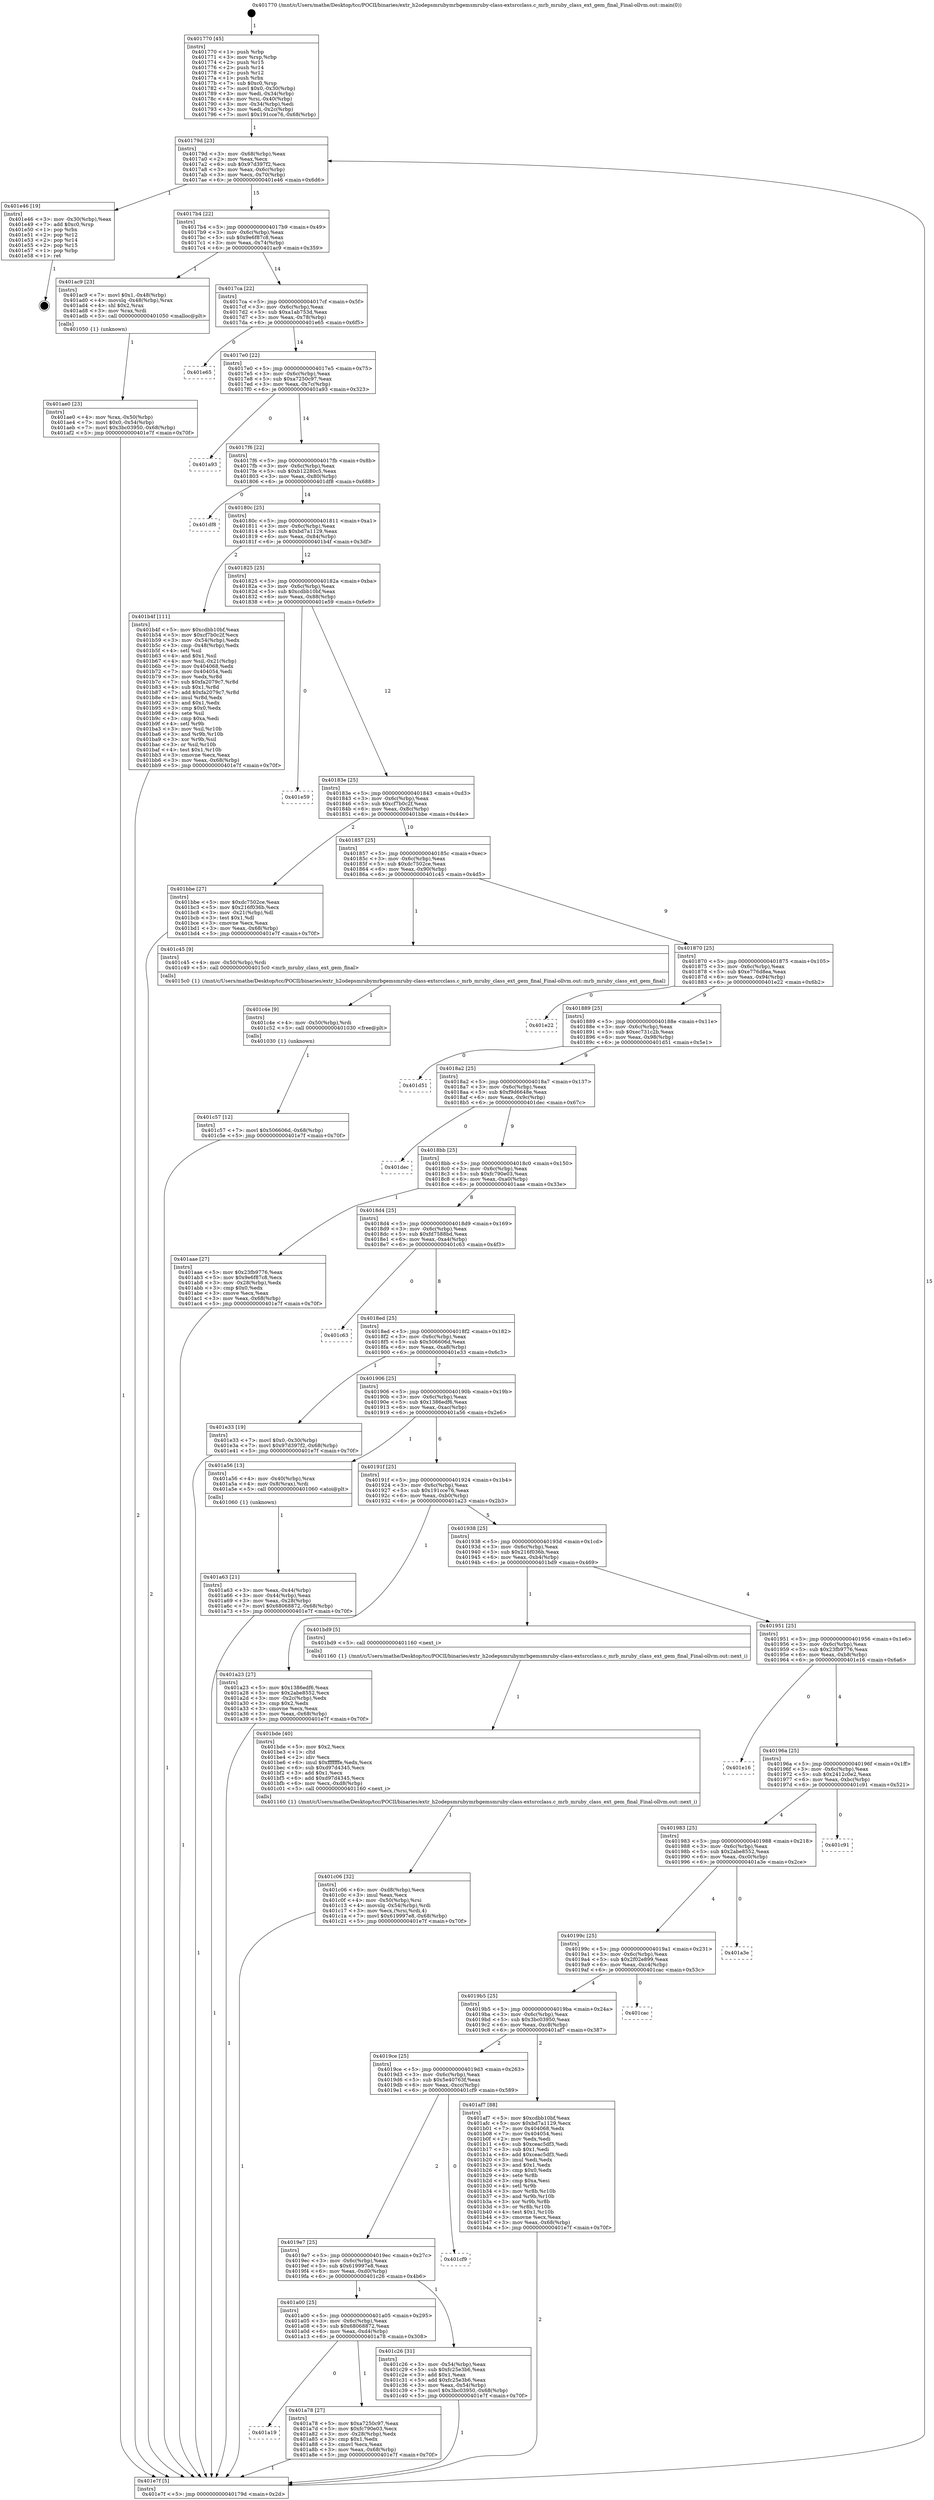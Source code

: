 digraph "0x401770" {
  label = "0x401770 (/mnt/c/Users/mathe/Desktop/tcc/POCII/binaries/extr_h2odepsmrubymrbgemsmruby-class-extsrcclass.c_mrb_mruby_class_ext_gem_final_Final-ollvm.out::main(0))"
  labelloc = "t"
  node[shape=record]

  Entry [label="",width=0.3,height=0.3,shape=circle,fillcolor=black,style=filled]
  "0x40179d" [label="{
     0x40179d [23]\l
     | [instrs]\l
     &nbsp;&nbsp;0x40179d \<+3\>: mov -0x68(%rbp),%eax\l
     &nbsp;&nbsp;0x4017a0 \<+2\>: mov %eax,%ecx\l
     &nbsp;&nbsp;0x4017a2 \<+6\>: sub $0x97d397f2,%ecx\l
     &nbsp;&nbsp;0x4017a8 \<+3\>: mov %eax,-0x6c(%rbp)\l
     &nbsp;&nbsp;0x4017ab \<+3\>: mov %ecx,-0x70(%rbp)\l
     &nbsp;&nbsp;0x4017ae \<+6\>: je 0000000000401e46 \<main+0x6d6\>\l
  }"]
  "0x401e46" [label="{
     0x401e46 [19]\l
     | [instrs]\l
     &nbsp;&nbsp;0x401e46 \<+3\>: mov -0x30(%rbp),%eax\l
     &nbsp;&nbsp;0x401e49 \<+7\>: add $0xc0,%rsp\l
     &nbsp;&nbsp;0x401e50 \<+1\>: pop %rbx\l
     &nbsp;&nbsp;0x401e51 \<+2\>: pop %r12\l
     &nbsp;&nbsp;0x401e53 \<+2\>: pop %r14\l
     &nbsp;&nbsp;0x401e55 \<+2\>: pop %r15\l
     &nbsp;&nbsp;0x401e57 \<+1\>: pop %rbp\l
     &nbsp;&nbsp;0x401e58 \<+1\>: ret\l
  }"]
  "0x4017b4" [label="{
     0x4017b4 [22]\l
     | [instrs]\l
     &nbsp;&nbsp;0x4017b4 \<+5\>: jmp 00000000004017b9 \<main+0x49\>\l
     &nbsp;&nbsp;0x4017b9 \<+3\>: mov -0x6c(%rbp),%eax\l
     &nbsp;&nbsp;0x4017bc \<+5\>: sub $0x9e6f87c8,%eax\l
     &nbsp;&nbsp;0x4017c1 \<+3\>: mov %eax,-0x74(%rbp)\l
     &nbsp;&nbsp;0x4017c4 \<+6\>: je 0000000000401ac9 \<main+0x359\>\l
  }"]
  Exit [label="",width=0.3,height=0.3,shape=circle,fillcolor=black,style=filled,peripheries=2]
  "0x401ac9" [label="{
     0x401ac9 [23]\l
     | [instrs]\l
     &nbsp;&nbsp;0x401ac9 \<+7\>: movl $0x1,-0x48(%rbp)\l
     &nbsp;&nbsp;0x401ad0 \<+4\>: movslq -0x48(%rbp),%rax\l
     &nbsp;&nbsp;0x401ad4 \<+4\>: shl $0x2,%rax\l
     &nbsp;&nbsp;0x401ad8 \<+3\>: mov %rax,%rdi\l
     &nbsp;&nbsp;0x401adb \<+5\>: call 0000000000401050 \<malloc@plt\>\l
     | [calls]\l
     &nbsp;&nbsp;0x401050 \{1\} (unknown)\l
  }"]
  "0x4017ca" [label="{
     0x4017ca [22]\l
     | [instrs]\l
     &nbsp;&nbsp;0x4017ca \<+5\>: jmp 00000000004017cf \<main+0x5f\>\l
     &nbsp;&nbsp;0x4017cf \<+3\>: mov -0x6c(%rbp),%eax\l
     &nbsp;&nbsp;0x4017d2 \<+5\>: sub $0xa1ab753d,%eax\l
     &nbsp;&nbsp;0x4017d7 \<+3\>: mov %eax,-0x78(%rbp)\l
     &nbsp;&nbsp;0x4017da \<+6\>: je 0000000000401e65 \<main+0x6f5\>\l
  }"]
  "0x401c57" [label="{
     0x401c57 [12]\l
     | [instrs]\l
     &nbsp;&nbsp;0x401c57 \<+7\>: movl $0x506606d,-0x68(%rbp)\l
     &nbsp;&nbsp;0x401c5e \<+5\>: jmp 0000000000401e7f \<main+0x70f\>\l
  }"]
  "0x401e65" [label="{
     0x401e65\l
  }", style=dashed]
  "0x4017e0" [label="{
     0x4017e0 [22]\l
     | [instrs]\l
     &nbsp;&nbsp;0x4017e0 \<+5\>: jmp 00000000004017e5 \<main+0x75\>\l
     &nbsp;&nbsp;0x4017e5 \<+3\>: mov -0x6c(%rbp),%eax\l
     &nbsp;&nbsp;0x4017e8 \<+5\>: sub $0xa7250c97,%eax\l
     &nbsp;&nbsp;0x4017ed \<+3\>: mov %eax,-0x7c(%rbp)\l
     &nbsp;&nbsp;0x4017f0 \<+6\>: je 0000000000401a93 \<main+0x323\>\l
  }"]
  "0x401c4e" [label="{
     0x401c4e [9]\l
     | [instrs]\l
     &nbsp;&nbsp;0x401c4e \<+4\>: mov -0x50(%rbp),%rdi\l
     &nbsp;&nbsp;0x401c52 \<+5\>: call 0000000000401030 \<free@plt\>\l
     | [calls]\l
     &nbsp;&nbsp;0x401030 \{1\} (unknown)\l
  }"]
  "0x401a93" [label="{
     0x401a93\l
  }", style=dashed]
  "0x4017f6" [label="{
     0x4017f6 [22]\l
     | [instrs]\l
     &nbsp;&nbsp;0x4017f6 \<+5\>: jmp 00000000004017fb \<main+0x8b\>\l
     &nbsp;&nbsp;0x4017fb \<+3\>: mov -0x6c(%rbp),%eax\l
     &nbsp;&nbsp;0x4017fe \<+5\>: sub $0xb12280c5,%eax\l
     &nbsp;&nbsp;0x401803 \<+3\>: mov %eax,-0x80(%rbp)\l
     &nbsp;&nbsp;0x401806 \<+6\>: je 0000000000401df8 \<main+0x688\>\l
  }"]
  "0x401c06" [label="{
     0x401c06 [32]\l
     | [instrs]\l
     &nbsp;&nbsp;0x401c06 \<+6\>: mov -0xd8(%rbp),%ecx\l
     &nbsp;&nbsp;0x401c0c \<+3\>: imul %eax,%ecx\l
     &nbsp;&nbsp;0x401c0f \<+4\>: mov -0x50(%rbp),%rsi\l
     &nbsp;&nbsp;0x401c13 \<+4\>: movslq -0x54(%rbp),%rdi\l
     &nbsp;&nbsp;0x401c17 \<+3\>: mov %ecx,(%rsi,%rdi,4)\l
     &nbsp;&nbsp;0x401c1a \<+7\>: movl $0x619997e8,-0x68(%rbp)\l
     &nbsp;&nbsp;0x401c21 \<+5\>: jmp 0000000000401e7f \<main+0x70f\>\l
  }"]
  "0x401df8" [label="{
     0x401df8\l
  }", style=dashed]
  "0x40180c" [label="{
     0x40180c [25]\l
     | [instrs]\l
     &nbsp;&nbsp;0x40180c \<+5\>: jmp 0000000000401811 \<main+0xa1\>\l
     &nbsp;&nbsp;0x401811 \<+3\>: mov -0x6c(%rbp),%eax\l
     &nbsp;&nbsp;0x401814 \<+5\>: sub $0xbd7a1129,%eax\l
     &nbsp;&nbsp;0x401819 \<+6\>: mov %eax,-0x84(%rbp)\l
     &nbsp;&nbsp;0x40181f \<+6\>: je 0000000000401b4f \<main+0x3df\>\l
  }"]
  "0x401bde" [label="{
     0x401bde [40]\l
     | [instrs]\l
     &nbsp;&nbsp;0x401bde \<+5\>: mov $0x2,%ecx\l
     &nbsp;&nbsp;0x401be3 \<+1\>: cltd\l
     &nbsp;&nbsp;0x401be4 \<+2\>: idiv %ecx\l
     &nbsp;&nbsp;0x401be6 \<+6\>: imul $0xfffffffe,%edx,%ecx\l
     &nbsp;&nbsp;0x401bec \<+6\>: sub $0xd97d4345,%ecx\l
     &nbsp;&nbsp;0x401bf2 \<+3\>: add $0x1,%ecx\l
     &nbsp;&nbsp;0x401bf5 \<+6\>: add $0xd97d4345,%ecx\l
     &nbsp;&nbsp;0x401bfb \<+6\>: mov %ecx,-0xd8(%rbp)\l
     &nbsp;&nbsp;0x401c01 \<+5\>: call 0000000000401160 \<next_i\>\l
     | [calls]\l
     &nbsp;&nbsp;0x401160 \{1\} (/mnt/c/Users/mathe/Desktop/tcc/POCII/binaries/extr_h2odepsmrubymrbgemsmruby-class-extsrcclass.c_mrb_mruby_class_ext_gem_final_Final-ollvm.out::next_i)\l
  }"]
  "0x401b4f" [label="{
     0x401b4f [111]\l
     | [instrs]\l
     &nbsp;&nbsp;0x401b4f \<+5\>: mov $0xcdbb10bf,%eax\l
     &nbsp;&nbsp;0x401b54 \<+5\>: mov $0xcf7b0c2f,%ecx\l
     &nbsp;&nbsp;0x401b59 \<+3\>: mov -0x54(%rbp),%edx\l
     &nbsp;&nbsp;0x401b5c \<+3\>: cmp -0x48(%rbp),%edx\l
     &nbsp;&nbsp;0x401b5f \<+4\>: setl %sil\l
     &nbsp;&nbsp;0x401b63 \<+4\>: and $0x1,%sil\l
     &nbsp;&nbsp;0x401b67 \<+4\>: mov %sil,-0x21(%rbp)\l
     &nbsp;&nbsp;0x401b6b \<+7\>: mov 0x404068,%edx\l
     &nbsp;&nbsp;0x401b72 \<+7\>: mov 0x404054,%edi\l
     &nbsp;&nbsp;0x401b79 \<+3\>: mov %edx,%r8d\l
     &nbsp;&nbsp;0x401b7c \<+7\>: sub $0xfa2079c7,%r8d\l
     &nbsp;&nbsp;0x401b83 \<+4\>: sub $0x1,%r8d\l
     &nbsp;&nbsp;0x401b87 \<+7\>: add $0xfa2079c7,%r8d\l
     &nbsp;&nbsp;0x401b8e \<+4\>: imul %r8d,%edx\l
     &nbsp;&nbsp;0x401b92 \<+3\>: and $0x1,%edx\l
     &nbsp;&nbsp;0x401b95 \<+3\>: cmp $0x0,%edx\l
     &nbsp;&nbsp;0x401b98 \<+4\>: sete %sil\l
     &nbsp;&nbsp;0x401b9c \<+3\>: cmp $0xa,%edi\l
     &nbsp;&nbsp;0x401b9f \<+4\>: setl %r9b\l
     &nbsp;&nbsp;0x401ba3 \<+3\>: mov %sil,%r10b\l
     &nbsp;&nbsp;0x401ba6 \<+3\>: and %r9b,%r10b\l
     &nbsp;&nbsp;0x401ba9 \<+3\>: xor %r9b,%sil\l
     &nbsp;&nbsp;0x401bac \<+3\>: or %sil,%r10b\l
     &nbsp;&nbsp;0x401baf \<+4\>: test $0x1,%r10b\l
     &nbsp;&nbsp;0x401bb3 \<+3\>: cmovne %ecx,%eax\l
     &nbsp;&nbsp;0x401bb6 \<+3\>: mov %eax,-0x68(%rbp)\l
     &nbsp;&nbsp;0x401bb9 \<+5\>: jmp 0000000000401e7f \<main+0x70f\>\l
  }"]
  "0x401825" [label="{
     0x401825 [25]\l
     | [instrs]\l
     &nbsp;&nbsp;0x401825 \<+5\>: jmp 000000000040182a \<main+0xba\>\l
     &nbsp;&nbsp;0x40182a \<+3\>: mov -0x6c(%rbp),%eax\l
     &nbsp;&nbsp;0x40182d \<+5\>: sub $0xcdbb10bf,%eax\l
     &nbsp;&nbsp;0x401832 \<+6\>: mov %eax,-0x88(%rbp)\l
     &nbsp;&nbsp;0x401838 \<+6\>: je 0000000000401e59 \<main+0x6e9\>\l
  }"]
  "0x401ae0" [label="{
     0x401ae0 [23]\l
     | [instrs]\l
     &nbsp;&nbsp;0x401ae0 \<+4\>: mov %rax,-0x50(%rbp)\l
     &nbsp;&nbsp;0x401ae4 \<+7\>: movl $0x0,-0x54(%rbp)\l
     &nbsp;&nbsp;0x401aeb \<+7\>: movl $0x3bc03950,-0x68(%rbp)\l
     &nbsp;&nbsp;0x401af2 \<+5\>: jmp 0000000000401e7f \<main+0x70f\>\l
  }"]
  "0x401e59" [label="{
     0x401e59\l
  }", style=dashed]
  "0x40183e" [label="{
     0x40183e [25]\l
     | [instrs]\l
     &nbsp;&nbsp;0x40183e \<+5\>: jmp 0000000000401843 \<main+0xd3\>\l
     &nbsp;&nbsp;0x401843 \<+3\>: mov -0x6c(%rbp),%eax\l
     &nbsp;&nbsp;0x401846 \<+5\>: sub $0xcf7b0c2f,%eax\l
     &nbsp;&nbsp;0x40184b \<+6\>: mov %eax,-0x8c(%rbp)\l
     &nbsp;&nbsp;0x401851 \<+6\>: je 0000000000401bbe \<main+0x44e\>\l
  }"]
  "0x401a19" [label="{
     0x401a19\l
  }", style=dashed]
  "0x401bbe" [label="{
     0x401bbe [27]\l
     | [instrs]\l
     &nbsp;&nbsp;0x401bbe \<+5\>: mov $0xdc7502ce,%eax\l
     &nbsp;&nbsp;0x401bc3 \<+5\>: mov $0x216f036b,%ecx\l
     &nbsp;&nbsp;0x401bc8 \<+3\>: mov -0x21(%rbp),%dl\l
     &nbsp;&nbsp;0x401bcb \<+3\>: test $0x1,%dl\l
     &nbsp;&nbsp;0x401bce \<+3\>: cmovne %ecx,%eax\l
     &nbsp;&nbsp;0x401bd1 \<+3\>: mov %eax,-0x68(%rbp)\l
     &nbsp;&nbsp;0x401bd4 \<+5\>: jmp 0000000000401e7f \<main+0x70f\>\l
  }"]
  "0x401857" [label="{
     0x401857 [25]\l
     | [instrs]\l
     &nbsp;&nbsp;0x401857 \<+5\>: jmp 000000000040185c \<main+0xec\>\l
     &nbsp;&nbsp;0x40185c \<+3\>: mov -0x6c(%rbp),%eax\l
     &nbsp;&nbsp;0x40185f \<+5\>: sub $0xdc7502ce,%eax\l
     &nbsp;&nbsp;0x401864 \<+6\>: mov %eax,-0x90(%rbp)\l
     &nbsp;&nbsp;0x40186a \<+6\>: je 0000000000401c45 \<main+0x4d5\>\l
  }"]
  "0x401a78" [label="{
     0x401a78 [27]\l
     | [instrs]\l
     &nbsp;&nbsp;0x401a78 \<+5\>: mov $0xa7250c97,%eax\l
     &nbsp;&nbsp;0x401a7d \<+5\>: mov $0xfc790e03,%ecx\l
     &nbsp;&nbsp;0x401a82 \<+3\>: mov -0x28(%rbp),%edx\l
     &nbsp;&nbsp;0x401a85 \<+3\>: cmp $0x1,%edx\l
     &nbsp;&nbsp;0x401a88 \<+3\>: cmovl %ecx,%eax\l
     &nbsp;&nbsp;0x401a8b \<+3\>: mov %eax,-0x68(%rbp)\l
     &nbsp;&nbsp;0x401a8e \<+5\>: jmp 0000000000401e7f \<main+0x70f\>\l
  }"]
  "0x401c45" [label="{
     0x401c45 [9]\l
     | [instrs]\l
     &nbsp;&nbsp;0x401c45 \<+4\>: mov -0x50(%rbp),%rdi\l
     &nbsp;&nbsp;0x401c49 \<+5\>: call 00000000004015c0 \<mrb_mruby_class_ext_gem_final\>\l
     | [calls]\l
     &nbsp;&nbsp;0x4015c0 \{1\} (/mnt/c/Users/mathe/Desktop/tcc/POCII/binaries/extr_h2odepsmrubymrbgemsmruby-class-extsrcclass.c_mrb_mruby_class_ext_gem_final_Final-ollvm.out::mrb_mruby_class_ext_gem_final)\l
  }"]
  "0x401870" [label="{
     0x401870 [25]\l
     | [instrs]\l
     &nbsp;&nbsp;0x401870 \<+5\>: jmp 0000000000401875 \<main+0x105\>\l
     &nbsp;&nbsp;0x401875 \<+3\>: mov -0x6c(%rbp),%eax\l
     &nbsp;&nbsp;0x401878 \<+5\>: sub $0xe776d8ea,%eax\l
     &nbsp;&nbsp;0x40187d \<+6\>: mov %eax,-0x94(%rbp)\l
     &nbsp;&nbsp;0x401883 \<+6\>: je 0000000000401e22 \<main+0x6b2\>\l
  }"]
  "0x401a00" [label="{
     0x401a00 [25]\l
     | [instrs]\l
     &nbsp;&nbsp;0x401a00 \<+5\>: jmp 0000000000401a05 \<main+0x295\>\l
     &nbsp;&nbsp;0x401a05 \<+3\>: mov -0x6c(%rbp),%eax\l
     &nbsp;&nbsp;0x401a08 \<+5\>: sub $0x68068872,%eax\l
     &nbsp;&nbsp;0x401a0d \<+6\>: mov %eax,-0xd4(%rbp)\l
     &nbsp;&nbsp;0x401a13 \<+6\>: je 0000000000401a78 \<main+0x308\>\l
  }"]
  "0x401e22" [label="{
     0x401e22\l
  }", style=dashed]
  "0x401889" [label="{
     0x401889 [25]\l
     | [instrs]\l
     &nbsp;&nbsp;0x401889 \<+5\>: jmp 000000000040188e \<main+0x11e\>\l
     &nbsp;&nbsp;0x40188e \<+3\>: mov -0x6c(%rbp),%eax\l
     &nbsp;&nbsp;0x401891 \<+5\>: sub $0xec731c2b,%eax\l
     &nbsp;&nbsp;0x401896 \<+6\>: mov %eax,-0x98(%rbp)\l
     &nbsp;&nbsp;0x40189c \<+6\>: je 0000000000401d51 \<main+0x5e1\>\l
  }"]
  "0x401c26" [label="{
     0x401c26 [31]\l
     | [instrs]\l
     &nbsp;&nbsp;0x401c26 \<+3\>: mov -0x54(%rbp),%eax\l
     &nbsp;&nbsp;0x401c29 \<+5\>: sub $0xfc25e3b6,%eax\l
     &nbsp;&nbsp;0x401c2e \<+3\>: add $0x1,%eax\l
     &nbsp;&nbsp;0x401c31 \<+5\>: add $0xfc25e3b6,%eax\l
     &nbsp;&nbsp;0x401c36 \<+3\>: mov %eax,-0x54(%rbp)\l
     &nbsp;&nbsp;0x401c39 \<+7\>: movl $0x3bc03950,-0x68(%rbp)\l
     &nbsp;&nbsp;0x401c40 \<+5\>: jmp 0000000000401e7f \<main+0x70f\>\l
  }"]
  "0x401d51" [label="{
     0x401d51\l
  }", style=dashed]
  "0x4018a2" [label="{
     0x4018a2 [25]\l
     | [instrs]\l
     &nbsp;&nbsp;0x4018a2 \<+5\>: jmp 00000000004018a7 \<main+0x137\>\l
     &nbsp;&nbsp;0x4018a7 \<+3\>: mov -0x6c(%rbp),%eax\l
     &nbsp;&nbsp;0x4018aa \<+5\>: sub $0xf9d6648e,%eax\l
     &nbsp;&nbsp;0x4018af \<+6\>: mov %eax,-0x9c(%rbp)\l
     &nbsp;&nbsp;0x4018b5 \<+6\>: je 0000000000401dec \<main+0x67c\>\l
  }"]
  "0x4019e7" [label="{
     0x4019e7 [25]\l
     | [instrs]\l
     &nbsp;&nbsp;0x4019e7 \<+5\>: jmp 00000000004019ec \<main+0x27c\>\l
     &nbsp;&nbsp;0x4019ec \<+3\>: mov -0x6c(%rbp),%eax\l
     &nbsp;&nbsp;0x4019ef \<+5\>: sub $0x619997e8,%eax\l
     &nbsp;&nbsp;0x4019f4 \<+6\>: mov %eax,-0xd0(%rbp)\l
     &nbsp;&nbsp;0x4019fa \<+6\>: je 0000000000401c26 \<main+0x4b6\>\l
  }"]
  "0x401dec" [label="{
     0x401dec\l
  }", style=dashed]
  "0x4018bb" [label="{
     0x4018bb [25]\l
     | [instrs]\l
     &nbsp;&nbsp;0x4018bb \<+5\>: jmp 00000000004018c0 \<main+0x150\>\l
     &nbsp;&nbsp;0x4018c0 \<+3\>: mov -0x6c(%rbp),%eax\l
     &nbsp;&nbsp;0x4018c3 \<+5\>: sub $0xfc790e03,%eax\l
     &nbsp;&nbsp;0x4018c8 \<+6\>: mov %eax,-0xa0(%rbp)\l
     &nbsp;&nbsp;0x4018ce \<+6\>: je 0000000000401aae \<main+0x33e\>\l
  }"]
  "0x401cf9" [label="{
     0x401cf9\l
  }", style=dashed]
  "0x401aae" [label="{
     0x401aae [27]\l
     | [instrs]\l
     &nbsp;&nbsp;0x401aae \<+5\>: mov $0x23fb9776,%eax\l
     &nbsp;&nbsp;0x401ab3 \<+5\>: mov $0x9e6f87c8,%ecx\l
     &nbsp;&nbsp;0x401ab8 \<+3\>: mov -0x28(%rbp),%edx\l
     &nbsp;&nbsp;0x401abb \<+3\>: cmp $0x0,%edx\l
     &nbsp;&nbsp;0x401abe \<+3\>: cmove %ecx,%eax\l
     &nbsp;&nbsp;0x401ac1 \<+3\>: mov %eax,-0x68(%rbp)\l
     &nbsp;&nbsp;0x401ac4 \<+5\>: jmp 0000000000401e7f \<main+0x70f\>\l
  }"]
  "0x4018d4" [label="{
     0x4018d4 [25]\l
     | [instrs]\l
     &nbsp;&nbsp;0x4018d4 \<+5\>: jmp 00000000004018d9 \<main+0x169\>\l
     &nbsp;&nbsp;0x4018d9 \<+3\>: mov -0x6c(%rbp),%eax\l
     &nbsp;&nbsp;0x4018dc \<+5\>: sub $0xfd7588bd,%eax\l
     &nbsp;&nbsp;0x4018e1 \<+6\>: mov %eax,-0xa4(%rbp)\l
     &nbsp;&nbsp;0x4018e7 \<+6\>: je 0000000000401c63 \<main+0x4f3\>\l
  }"]
  "0x4019ce" [label="{
     0x4019ce [25]\l
     | [instrs]\l
     &nbsp;&nbsp;0x4019ce \<+5\>: jmp 00000000004019d3 \<main+0x263\>\l
     &nbsp;&nbsp;0x4019d3 \<+3\>: mov -0x6c(%rbp),%eax\l
     &nbsp;&nbsp;0x4019d6 \<+5\>: sub $0x5e40763f,%eax\l
     &nbsp;&nbsp;0x4019db \<+6\>: mov %eax,-0xcc(%rbp)\l
     &nbsp;&nbsp;0x4019e1 \<+6\>: je 0000000000401cf9 \<main+0x589\>\l
  }"]
  "0x401c63" [label="{
     0x401c63\l
  }", style=dashed]
  "0x4018ed" [label="{
     0x4018ed [25]\l
     | [instrs]\l
     &nbsp;&nbsp;0x4018ed \<+5\>: jmp 00000000004018f2 \<main+0x182\>\l
     &nbsp;&nbsp;0x4018f2 \<+3\>: mov -0x6c(%rbp),%eax\l
     &nbsp;&nbsp;0x4018f5 \<+5\>: sub $0x506606d,%eax\l
     &nbsp;&nbsp;0x4018fa \<+6\>: mov %eax,-0xa8(%rbp)\l
     &nbsp;&nbsp;0x401900 \<+6\>: je 0000000000401e33 \<main+0x6c3\>\l
  }"]
  "0x401af7" [label="{
     0x401af7 [88]\l
     | [instrs]\l
     &nbsp;&nbsp;0x401af7 \<+5\>: mov $0xcdbb10bf,%eax\l
     &nbsp;&nbsp;0x401afc \<+5\>: mov $0xbd7a1129,%ecx\l
     &nbsp;&nbsp;0x401b01 \<+7\>: mov 0x404068,%edx\l
     &nbsp;&nbsp;0x401b08 \<+7\>: mov 0x404054,%esi\l
     &nbsp;&nbsp;0x401b0f \<+2\>: mov %edx,%edi\l
     &nbsp;&nbsp;0x401b11 \<+6\>: sub $0xceac5df3,%edi\l
     &nbsp;&nbsp;0x401b17 \<+3\>: sub $0x1,%edi\l
     &nbsp;&nbsp;0x401b1a \<+6\>: add $0xceac5df3,%edi\l
     &nbsp;&nbsp;0x401b20 \<+3\>: imul %edi,%edx\l
     &nbsp;&nbsp;0x401b23 \<+3\>: and $0x1,%edx\l
     &nbsp;&nbsp;0x401b26 \<+3\>: cmp $0x0,%edx\l
     &nbsp;&nbsp;0x401b29 \<+4\>: sete %r8b\l
     &nbsp;&nbsp;0x401b2d \<+3\>: cmp $0xa,%esi\l
     &nbsp;&nbsp;0x401b30 \<+4\>: setl %r9b\l
     &nbsp;&nbsp;0x401b34 \<+3\>: mov %r8b,%r10b\l
     &nbsp;&nbsp;0x401b37 \<+3\>: and %r9b,%r10b\l
     &nbsp;&nbsp;0x401b3a \<+3\>: xor %r9b,%r8b\l
     &nbsp;&nbsp;0x401b3d \<+3\>: or %r8b,%r10b\l
     &nbsp;&nbsp;0x401b40 \<+4\>: test $0x1,%r10b\l
     &nbsp;&nbsp;0x401b44 \<+3\>: cmovne %ecx,%eax\l
     &nbsp;&nbsp;0x401b47 \<+3\>: mov %eax,-0x68(%rbp)\l
     &nbsp;&nbsp;0x401b4a \<+5\>: jmp 0000000000401e7f \<main+0x70f\>\l
  }"]
  "0x401e33" [label="{
     0x401e33 [19]\l
     | [instrs]\l
     &nbsp;&nbsp;0x401e33 \<+7\>: movl $0x0,-0x30(%rbp)\l
     &nbsp;&nbsp;0x401e3a \<+7\>: movl $0x97d397f2,-0x68(%rbp)\l
     &nbsp;&nbsp;0x401e41 \<+5\>: jmp 0000000000401e7f \<main+0x70f\>\l
  }"]
  "0x401906" [label="{
     0x401906 [25]\l
     | [instrs]\l
     &nbsp;&nbsp;0x401906 \<+5\>: jmp 000000000040190b \<main+0x19b\>\l
     &nbsp;&nbsp;0x40190b \<+3\>: mov -0x6c(%rbp),%eax\l
     &nbsp;&nbsp;0x40190e \<+5\>: sub $0x1386edf6,%eax\l
     &nbsp;&nbsp;0x401913 \<+6\>: mov %eax,-0xac(%rbp)\l
     &nbsp;&nbsp;0x401919 \<+6\>: je 0000000000401a56 \<main+0x2e6\>\l
  }"]
  "0x4019b5" [label="{
     0x4019b5 [25]\l
     | [instrs]\l
     &nbsp;&nbsp;0x4019b5 \<+5\>: jmp 00000000004019ba \<main+0x24a\>\l
     &nbsp;&nbsp;0x4019ba \<+3\>: mov -0x6c(%rbp),%eax\l
     &nbsp;&nbsp;0x4019bd \<+5\>: sub $0x3bc03950,%eax\l
     &nbsp;&nbsp;0x4019c2 \<+6\>: mov %eax,-0xc8(%rbp)\l
     &nbsp;&nbsp;0x4019c8 \<+6\>: je 0000000000401af7 \<main+0x387\>\l
  }"]
  "0x401a56" [label="{
     0x401a56 [13]\l
     | [instrs]\l
     &nbsp;&nbsp;0x401a56 \<+4\>: mov -0x40(%rbp),%rax\l
     &nbsp;&nbsp;0x401a5a \<+4\>: mov 0x8(%rax),%rdi\l
     &nbsp;&nbsp;0x401a5e \<+5\>: call 0000000000401060 \<atoi@plt\>\l
     | [calls]\l
     &nbsp;&nbsp;0x401060 \{1\} (unknown)\l
  }"]
  "0x40191f" [label="{
     0x40191f [25]\l
     | [instrs]\l
     &nbsp;&nbsp;0x40191f \<+5\>: jmp 0000000000401924 \<main+0x1b4\>\l
     &nbsp;&nbsp;0x401924 \<+3\>: mov -0x6c(%rbp),%eax\l
     &nbsp;&nbsp;0x401927 \<+5\>: sub $0x191cce76,%eax\l
     &nbsp;&nbsp;0x40192c \<+6\>: mov %eax,-0xb0(%rbp)\l
     &nbsp;&nbsp;0x401932 \<+6\>: je 0000000000401a23 \<main+0x2b3\>\l
  }"]
  "0x401cac" [label="{
     0x401cac\l
  }", style=dashed]
  "0x401a23" [label="{
     0x401a23 [27]\l
     | [instrs]\l
     &nbsp;&nbsp;0x401a23 \<+5\>: mov $0x1386edf6,%eax\l
     &nbsp;&nbsp;0x401a28 \<+5\>: mov $0x2abe8552,%ecx\l
     &nbsp;&nbsp;0x401a2d \<+3\>: mov -0x2c(%rbp),%edx\l
     &nbsp;&nbsp;0x401a30 \<+3\>: cmp $0x2,%edx\l
     &nbsp;&nbsp;0x401a33 \<+3\>: cmovne %ecx,%eax\l
     &nbsp;&nbsp;0x401a36 \<+3\>: mov %eax,-0x68(%rbp)\l
     &nbsp;&nbsp;0x401a39 \<+5\>: jmp 0000000000401e7f \<main+0x70f\>\l
  }"]
  "0x401938" [label="{
     0x401938 [25]\l
     | [instrs]\l
     &nbsp;&nbsp;0x401938 \<+5\>: jmp 000000000040193d \<main+0x1cd\>\l
     &nbsp;&nbsp;0x40193d \<+3\>: mov -0x6c(%rbp),%eax\l
     &nbsp;&nbsp;0x401940 \<+5\>: sub $0x216f036b,%eax\l
     &nbsp;&nbsp;0x401945 \<+6\>: mov %eax,-0xb4(%rbp)\l
     &nbsp;&nbsp;0x40194b \<+6\>: je 0000000000401bd9 \<main+0x469\>\l
  }"]
  "0x401e7f" [label="{
     0x401e7f [5]\l
     | [instrs]\l
     &nbsp;&nbsp;0x401e7f \<+5\>: jmp 000000000040179d \<main+0x2d\>\l
  }"]
  "0x401770" [label="{
     0x401770 [45]\l
     | [instrs]\l
     &nbsp;&nbsp;0x401770 \<+1\>: push %rbp\l
     &nbsp;&nbsp;0x401771 \<+3\>: mov %rsp,%rbp\l
     &nbsp;&nbsp;0x401774 \<+2\>: push %r15\l
     &nbsp;&nbsp;0x401776 \<+2\>: push %r14\l
     &nbsp;&nbsp;0x401778 \<+2\>: push %r12\l
     &nbsp;&nbsp;0x40177a \<+1\>: push %rbx\l
     &nbsp;&nbsp;0x40177b \<+7\>: sub $0xc0,%rsp\l
     &nbsp;&nbsp;0x401782 \<+7\>: movl $0x0,-0x30(%rbp)\l
     &nbsp;&nbsp;0x401789 \<+3\>: mov %edi,-0x34(%rbp)\l
     &nbsp;&nbsp;0x40178c \<+4\>: mov %rsi,-0x40(%rbp)\l
     &nbsp;&nbsp;0x401790 \<+3\>: mov -0x34(%rbp),%edi\l
     &nbsp;&nbsp;0x401793 \<+3\>: mov %edi,-0x2c(%rbp)\l
     &nbsp;&nbsp;0x401796 \<+7\>: movl $0x191cce76,-0x68(%rbp)\l
  }"]
  "0x401a63" [label="{
     0x401a63 [21]\l
     | [instrs]\l
     &nbsp;&nbsp;0x401a63 \<+3\>: mov %eax,-0x44(%rbp)\l
     &nbsp;&nbsp;0x401a66 \<+3\>: mov -0x44(%rbp),%eax\l
     &nbsp;&nbsp;0x401a69 \<+3\>: mov %eax,-0x28(%rbp)\l
     &nbsp;&nbsp;0x401a6c \<+7\>: movl $0x68068872,-0x68(%rbp)\l
     &nbsp;&nbsp;0x401a73 \<+5\>: jmp 0000000000401e7f \<main+0x70f\>\l
  }"]
  "0x40199c" [label="{
     0x40199c [25]\l
     | [instrs]\l
     &nbsp;&nbsp;0x40199c \<+5\>: jmp 00000000004019a1 \<main+0x231\>\l
     &nbsp;&nbsp;0x4019a1 \<+3\>: mov -0x6c(%rbp),%eax\l
     &nbsp;&nbsp;0x4019a4 \<+5\>: sub $0x2f02e899,%eax\l
     &nbsp;&nbsp;0x4019a9 \<+6\>: mov %eax,-0xc4(%rbp)\l
     &nbsp;&nbsp;0x4019af \<+6\>: je 0000000000401cac \<main+0x53c\>\l
  }"]
  "0x401bd9" [label="{
     0x401bd9 [5]\l
     | [instrs]\l
     &nbsp;&nbsp;0x401bd9 \<+5\>: call 0000000000401160 \<next_i\>\l
     | [calls]\l
     &nbsp;&nbsp;0x401160 \{1\} (/mnt/c/Users/mathe/Desktop/tcc/POCII/binaries/extr_h2odepsmrubymrbgemsmruby-class-extsrcclass.c_mrb_mruby_class_ext_gem_final_Final-ollvm.out::next_i)\l
  }"]
  "0x401951" [label="{
     0x401951 [25]\l
     | [instrs]\l
     &nbsp;&nbsp;0x401951 \<+5\>: jmp 0000000000401956 \<main+0x1e6\>\l
     &nbsp;&nbsp;0x401956 \<+3\>: mov -0x6c(%rbp),%eax\l
     &nbsp;&nbsp;0x401959 \<+5\>: sub $0x23fb9776,%eax\l
     &nbsp;&nbsp;0x40195e \<+6\>: mov %eax,-0xb8(%rbp)\l
     &nbsp;&nbsp;0x401964 \<+6\>: je 0000000000401e16 \<main+0x6a6\>\l
  }"]
  "0x401a3e" [label="{
     0x401a3e\l
  }", style=dashed]
  "0x401e16" [label="{
     0x401e16\l
  }", style=dashed]
  "0x40196a" [label="{
     0x40196a [25]\l
     | [instrs]\l
     &nbsp;&nbsp;0x40196a \<+5\>: jmp 000000000040196f \<main+0x1ff\>\l
     &nbsp;&nbsp;0x40196f \<+3\>: mov -0x6c(%rbp),%eax\l
     &nbsp;&nbsp;0x401972 \<+5\>: sub $0x2412c0e2,%eax\l
     &nbsp;&nbsp;0x401977 \<+6\>: mov %eax,-0xbc(%rbp)\l
     &nbsp;&nbsp;0x40197d \<+6\>: je 0000000000401c91 \<main+0x521\>\l
  }"]
  "0x401983" [label="{
     0x401983 [25]\l
     | [instrs]\l
     &nbsp;&nbsp;0x401983 \<+5\>: jmp 0000000000401988 \<main+0x218\>\l
     &nbsp;&nbsp;0x401988 \<+3\>: mov -0x6c(%rbp),%eax\l
     &nbsp;&nbsp;0x40198b \<+5\>: sub $0x2abe8552,%eax\l
     &nbsp;&nbsp;0x401990 \<+6\>: mov %eax,-0xc0(%rbp)\l
     &nbsp;&nbsp;0x401996 \<+6\>: je 0000000000401a3e \<main+0x2ce\>\l
  }"]
  "0x401c91" [label="{
     0x401c91\l
  }", style=dashed]
  Entry -> "0x401770" [label=" 1"]
  "0x40179d" -> "0x401e46" [label=" 1"]
  "0x40179d" -> "0x4017b4" [label=" 15"]
  "0x401e46" -> Exit [label=" 1"]
  "0x4017b4" -> "0x401ac9" [label=" 1"]
  "0x4017b4" -> "0x4017ca" [label=" 14"]
  "0x401e33" -> "0x401e7f" [label=" 1"]
  "0x4017ca" -> "0x401e65" [label=" 0"]
  "0x4017ca" -> "0x4017e0" [label=" 14"]
  "0x401c57" -> "0x401e7f" [label=" 1"]
  "0x4017e0" -> "0x401a93" [label=" 0"]
  "0x4017e0" -> "0x4017f6" [label=" 14"]
  "0x401c4e" -> "0x401c57" [label=" 1"]
  "0x4017f6" -> "0x401df8" [label=" 0"]
  "0x4017f6" -> "0x40180c" [label=" 14"]
  "0x401c45" -> "0x401c4e" [label=" 1"]
  "0x40180c" -> "0x401b4f" [label=" 2"]
  "0x40180c" -> "0x401825" [label=" 12"]
  "0x401c26" -> "0x401e7f" [label=" 1"]
  "0x401825" -> "0x401e59" [label=" 0"]
  "0x401825" -> "0x40183e" [label=" 12"]
  "0x401c06" -> "0x401e7f" [label=" 1"]
  "0x40183e" -> "0x401bbe" [label=" 2"]
  "0x40183e" -> "0x401857" [label=" 10"]
  "0x401bde" -> "0x401c06" [label=" 1"]
  "0x401857" -> "0x401c45" [label=" 1"]
  "0x401857" -> "0x401870" [label=" 9"]
  "0x401bd9" -> "0x401bde" [label=" 1"]
  "0x401870" -> "0x401e22" [label=" 0"]
  "0x401870" -> "0x401889" [label=" 9"]
  "0x401b4f" -> "0x401e7f" [label=" 2"]
  "0x401889" -> "0x401d51" [label=" 0"]
  "0x401889" -> "0x4018a2" [label=" 9"]
  "0x401af7" -> "0x401e7f" [label=" 2"]
  "0x4018a2" -> "0x401dec" [label=" 0"]
  "0x4018a2" -> "0x4018bb" [label=" 9"]
  "0x401ac9" -> "0x401ae0" [label=" 1"]
  "0x4018bb" -> "0x401aae" [label=" 1"]
  "0x4018bb" -> "0x4018d4" [label=" 8"]
  "0x401aae" -> "0x401e7f" [label=" 1"]
  "0x4018d4" -> "0x401c63" [label=" 0"]
  "0x4018d4" -> "0x4018ed" [label=" 8"]
  "0x401a00" -> "0x401a19" [label=" 0"]
  "0x4018ed" -> "0x401e33" [label=" 1"]
  "0x4018ed" -> "0x401906" [label=" 7"]
  "0x401a00" -> "0x401a78" [label=" 1"]
  "0x401906" -> "0x401a56" [label=" 1"]
  "0x401906" -> "0x40191f" [label=" 6"]
  "0x4019e7" -> "0x401a00" [label=" 1"]
  "0x40191f" -> "0x401a23" [label=" 1"]
  "0x40191f" -> "0x401938" [label=" 5"]
  "0x401a23" -> "0x401e7f" [label=" 1"]
  "0x401770" -> "0x40179d" [label=" 1"]
  "0x401e7f" -> "0x40179d" [label=" 15"]
  "0x401a56" -> "0x401a63" [label=" 1"]
  "0x401a63" -> "0x401e7f" [label=" 1"]
  "0x4019e7" -> "0x401c26" [label=" 1"]
  "0x401938" -> "0x401bd9" [label=" 1"]
  "0x401938" -> "0x401951" [label=" 4"]
  "0x4019ce" -> "0x4019e7" [label=" 2"]
  "0x401951" -> "0x401e16" [label=" 0"]
  "0x401951" -> "0x40196a" [label=" 4"]
  "0x4019ce" -> "0x401cf9" [label=" 0"]
  "0x40196a" -> "0x401c91" [label=" 0"]
  "0x40196a" -> "0x401983" [label=" 4"]
  "0x401a78" -> "0x401e7f" [label=" 1"]
  "0x401983" -> "0x401a3e" [label=" 0"]
  "0x401983" -> "0x40199c" [label=" 4"]
  "0x401ae0" -> "0x401e7f" [label=" 1"]
  "0x40199c" -> "0x401cac" [label=" 0"]
  "0x40199c" -> "0x4019b5" [label=" 4"]
  "0x401bbe" -> "0x401e7f" [label=" 2"]
  "0x4019b5" -> "0x401af7" [label=" 2"]
  "0x4019b5" -> "0x4019ce" [label=" 2"]
}
